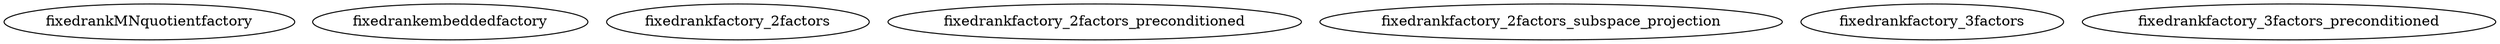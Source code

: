 /* Created by mdot for Matlab */
digraph m2html {

  fixedrankMNquotientfactory [URL="fixedrankMNquotientfactory.html"];
  fixedrankembeddedfactory [URL="fixedrankembeddedfactory.html"];
  fixedrankfactory_2factors [URL="fixedrankfactory_2factors.html"];
  fixedrankfactory_2factors_preconditioned [URL="fixedrankfactory_2factors_preconditioned.html"];
  fixedrankfactory_2factors_subspace_projection [URL="fixedrankfactory_2factors_subspace_projection.html"];
  fixedrankfactory_3factors [URL="fixedrankfactory_3factors.html"];
  fixedrankfactory_3factors_preconditioned [URL="fixedrankfactory_3factors_preconditioned.html"];
}